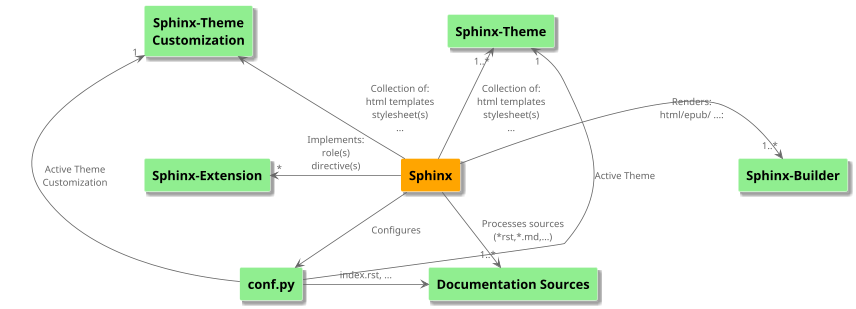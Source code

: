 @startuml Sphinx-Architecture

!include <C4/C4_Container>
!pragma svginteractive true

scale 0.8

skinparam nodesep 90

!$description_shown = true
hide stereotype

AddElementTag("sphinxtag", \
    $bgColor="Orange", \
    $fontColor="black",\
    $borderColor="white",\
    $shadowing="true",\
    $legendText="")

AddElementTag("sphinxtag2", \
    $bgColor="LightGreen", \
    $fontColor="black",\
    $borderColor="white",\
    $shadowing="true",\
    $legendText="")

System(Sphinx ,"Sphinx",$tags="sphinxtag")
System(Builder,"Sphinx-Builder",$tags="sphinxtag2")
System(Extension,"Sphinx-Extension",$tags="sphinxtag2")
System(Conf,"conf.py",$tags="sphinxtag2")
Container(Theme,"Sphinx-Theme",$tags="sphinxtag2")
Container(ThemeCustomization,"Sphinx-Theme Customization",$tags="sphinxtag2")
System(Sources,"Documentation Sources",$tags="sphinxtag2")


Extension   "*" <-right-  Sphinx:   "Implements:\nrole(s)\ndirective(s)"
Builder     "1..*" <-left- Sphinx:   "Renders:\nhtml/epub/ ...:"
Theme       "1..*" <-down-  Sphinx: "Collection of:\nhtml templates\nstylesheet(s)\n..."
Conf        <-up-    Sphinx: Configures
Conf        -up-> "1"   Theme: Active Theme
ThemeCustomization  <-down-  Sphinx: "Collection of:\nhtml templates\nstylesheet(s)\n..."
Conf        -up-> "1"   ThemeCustomization: Active Theme Customization
Sources  "1..*"   <-up-    Sphinx: Processes sources (*rst,*.md,...)
Conf        ->   Sources: index.rst, ...

'SHOW_LEGEND()
@enduml
